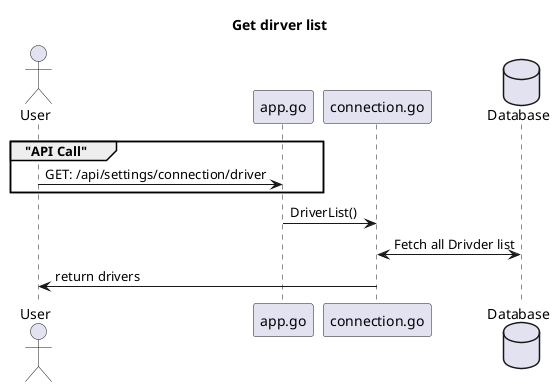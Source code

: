 @startuml

title "Get dirver list"

actor User as user

participant "app.go" as app
participant "connection.go" as route
database Database as DB

group  "API Call"
user    -> app : GET: /api/settings/connection/driver
end
app     -> route: DriverList()
route <-> DB: Fetch all Drivder list
user <- route:  return drivers


@enduml
